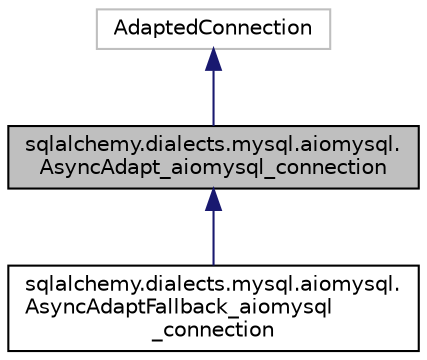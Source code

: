 digraph "sqlalchemy.dialects.mysql.aiomysql.AsyncAdapt_aiomysql_connection"
{
 // LATEX_PDF_SIZE
  edge [fontname="Helvetica",fontsize="10",labelfontname="Helvetica",labelfontsize="10"];
  node [fontname="Helvetica",fontsize="10",shape=record];
  Node1 [label="sqlalchemy.dialects.mysql.aiomysql.\lAsyncAdapt_aiomysql_connection",height=0.2,width=0.4,color="black", fillcolor="grey75", style="filled", fontcolor="black",tooltip=" "];
  Node2 -> Node1 [dir="back",color="midnightblue",fontsize="10",style="solid",fontname="Helvetica"];
  Node2 [label="AdaptedConnection",height=0.2,width=0.4,color="grey75", fillcolor="white", style="filled",tooltip=" "];
  Node1 -> Node3 [dir="back",color="midnightblue",fontsize="10",style="solid",fontname="Helvetica"];
  Node3 [label="sqlalchemy.dialects.mysql.aiomysql.\lAsyncAdaptFallback_aiomysql\l_connection",height=0.2,width=0.4,color="black", fillcolor="white", style="filled",URL="$classsqlalchemy_1_1dialects_1_1mysql_1_1aiomysql_1_1AsyncAdaptFallback__aiomysql__connection.html",tooltip=" "];
}
